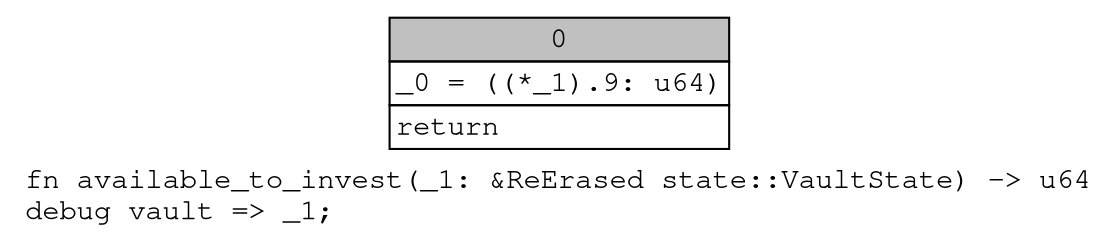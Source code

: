 digraph Mir_0_428 {
    graph [fontname="Courier, monospace"];
    node [fontname="Courier, monospace"];
    edge [fontname="Courier, monospace"];
    label=<fn available_to_invest(_1: &amp;ReErased state::VaultState) -&gt; u64<br align="left"/>debug vault =&gt; _1;<br align="left"/>>;
    bb0__0_428 [shape="none", label=<<table border="0" cellborder="1" cellspacing="0"><tr><td bgcolor="gray" align="center" colspan="1">0</td></tr><tr><td align="left" balign="left">_0 = ((*_1).9: u64)<br/></td></tr><tr><td align="left">return</td></tr></table>>];
}
